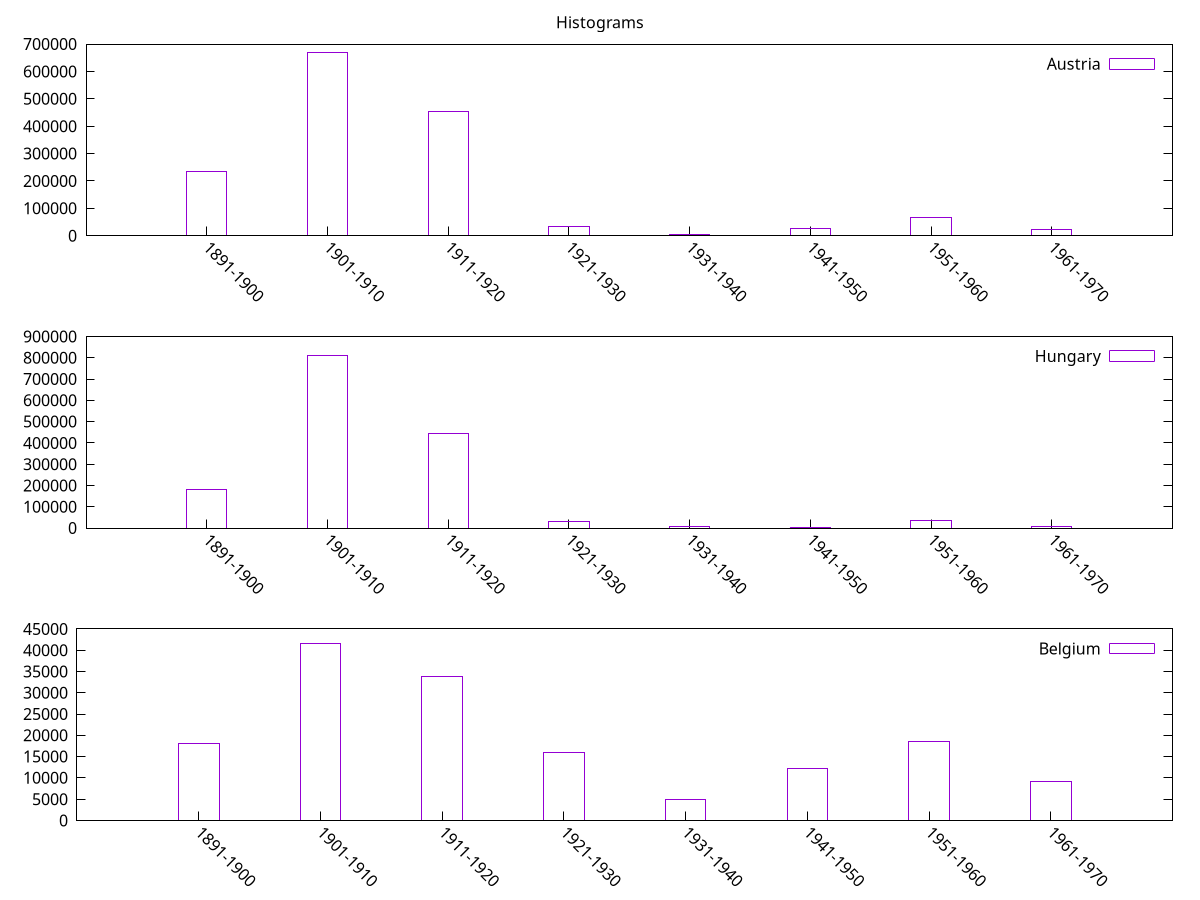 set style data histograms
set output './gnuplot.png'
set term png size 400,800
set xtics nomirror rotate by -45
$DATA << EOD
"1891-1900" 234081 181288 18167
"1901-1910" 668209 808511 41635
"1911-1920" 453649 442693 33746
"1921-1930" 32868  30680  15846
"1931-1940" 3563   7861   4817
"1941-1950" 24860  3469   12189
"1951-1960" 67106  36637  18575
"1961-1970" 20621  5401   9192
EOD
set multiplot layout 3,1 title 'Histograms'
plot $DATA using 2:xtic(1) title 'Austria'
plot $DATA using 3:xtic(1) title 'Hungary'
plot $DATA using 4:xtic(1) title 'Belgium'
unset multiplot
unset output
